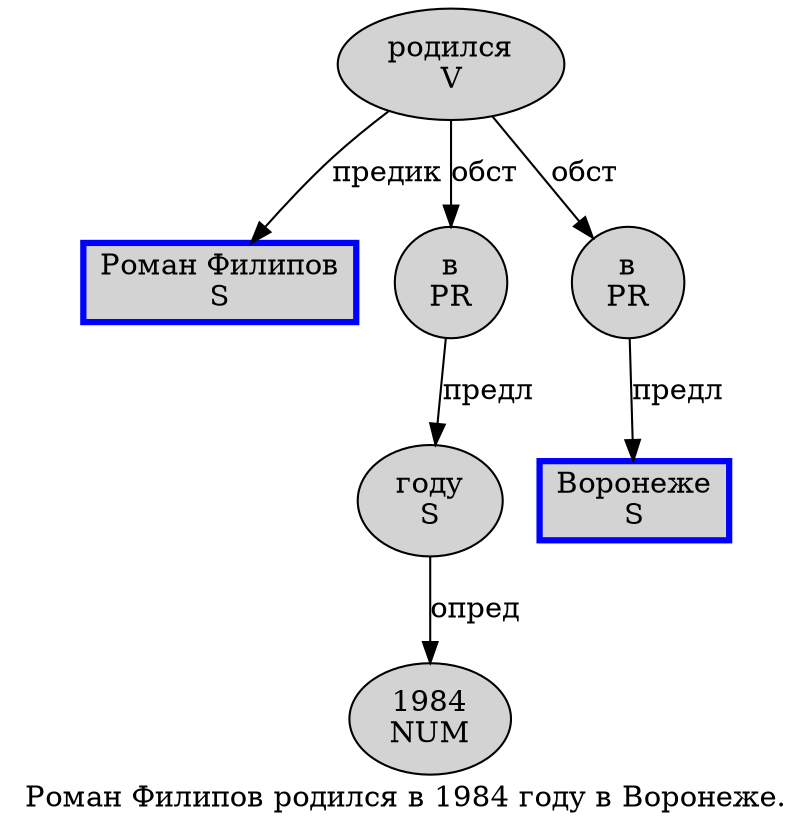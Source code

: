 digraph SENTENCE_68 {
	graph [label="Роман Филипов родился в 1984 году в Воронеже."]
	node [style=filled]
		0 [label="Роман Филипов
S" color=blue fillcolor=lightgray penwidth=3 shape=box]
		1 [label="родился
V" color="" fillcolor=lightgray penwidth=1 shape=ellipse]
		2 [label="в
PR" color="" fillcolor=lightgray penwidth=1 shape=ellipse]
		3 [label="1984
NUM" color="" fillcolor=lightgray penwidth=1 shape=ellipse]
		4 [label="году
S" color="" fillcolor=lightgray penwidth=1 shape=ellipse]
		5 [label="в
PR" color="" fillcolor=lightgray penwidth=1 shape=ellipse]
		6 [label="Воронеже
S" color=blue fillcolor=lightgray penwidth=3 shape=box]
			2 -> 4 [label="предл"]
			1 -> 0 [label="предик"]
			1 -> 2 [label="обст"]
			1 -> 5 [label="обст"]
			4 -> 3 [label="опред"]
			5 -> 6 [label="предл"]
}